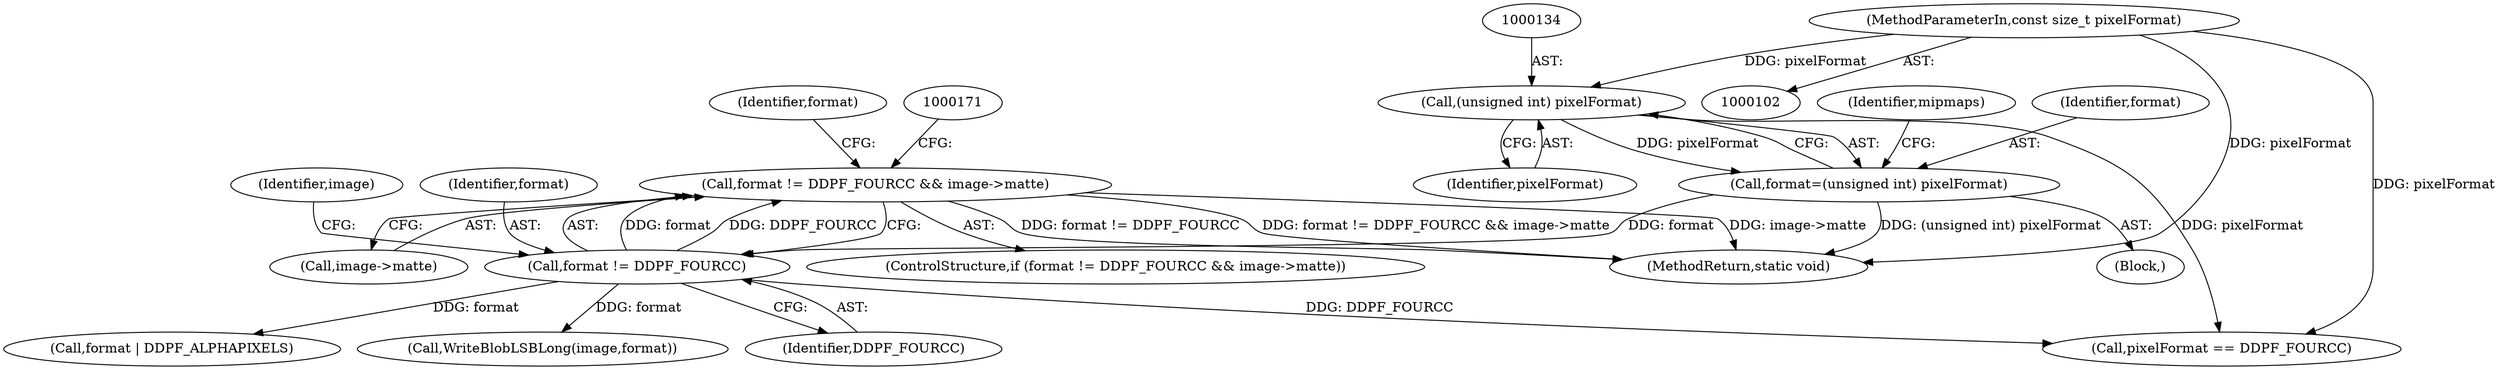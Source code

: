 digraph "0_ImageMagick_d7325bac173492b358417a0ad49fabad44447d52_9@pointer" {
"1000158" [label="(Call,format != DDPF_FOURCC && image->matte)"];
"1000159" [label="(Call,format != DDPF_FOURCC)"];
"1000131" [label="(Call,format=(unsigned int) pixelFormat)"];
"1000133" [label="(Call,(unsigned int) pixelFormat)"];
"1000104" [label="(MethodParameterIn,const size_t pixelFormat)"];
"1000166" [label="(Identifier,format)"];
"1000162" [label="(Call,image->matte)"];
"1000161" [label="(Identifier,DDPF_FOURCC)"];
"1000107" [label="(Block,)"];
"1000163" [label="(Identifier,image)"];
"1000158" [label="(Call,format != DDPF_FOURCC && image->matte)"];
"1000290" [label="(Call,pixelFormat == DDPF_FOURCC)"];
"1000160" [label="(Identifier,format)"];
"1000135" [label="(Identifier,pixelFormat)"];
"1000398" [label="(MethodReturn,static void)"];
"1000159" [label="(Call,format != DDPF_FOURCC)"];
"1000131" [label="(Call,format=(unsigned int) pixelFormat)"];
"1000132" [label="(Identifier,format)"];
"1000157" [label="(ControlStructure,if (format != DDPF_FOURCC && image->matte))"];
"1000133" [label="(Call,(unsigned int) pixelFormat)"];
"1000167" [label="(Call,format | DDPF_ALPHAPIXELS)"];
"1000104" [label="(MethodParameterIn,const size_t pixelFormat)"];
"1000286" [label="(Call,WriteBlobLSBLong(image,format))"];
"1000138" [label="(Identifier,mipmaps)"];
"1000158" -> "1000157"  [label="AST: "];
"1000158" -> "1000159"  [label="CFG: "];
"1000158" -> "1000162"  [label="CFG: "];
"1000159" -> "1000158"  [label="AST: "];
"1000162" -> "1000158"  [label="AST: "];
"1000166" -> "1000158"  [label="CFG: "];
"1000171" -> "1000158"  [label="CFG: "];
"1000158" -> "1000398"  [label="DDG: format != DDPF_FOURCC"];
"1000158" -> "1000398"  [label="DDG: format != DDPF_FOURCC && image->matte"];
"1000158" -> "1000398"  [label="DDG: image->matte"];
"1000159" -> "1000158"  [label="DDG: format"];
"1000159" -> "1000158"  [label="DDG: DDPF_FOURCC"];
"1000159" -> "1000161"  [label="CFG: "];
"1000160" -> "1000159"  [label="AST: "];
"1000161" -> "1000159"  [label="AST: "];
"1000163" -> "1000159"  [label="CFG: "];
"1000131" -> "1000159"  [label="DDG: format"];
"1000159" -> "1000167"  [label="DDG: format"];
"1000159" -> "1000286"  [label="DDG: format"];
"1000159" -> "1000290"  [label="DDG: DDPF_FOURCC"];
"1000131" -> "1000107"  [label="AST: "];
"1000131" -> "1000133"  [label="CFG: "];
"1000132" -> "1000131"  [label="AST: "];
"1000133" -> "1000131"  [label="AST: "];
"1000138" -> "1000131"  [label="CFG: "];
"1000131" -> "1000398"  [label="DDG: (unsigned int) pixelFormat"];
"1000133" -> "1000131"  [label="DDG: pixelFormat"];
"1000133" -> "1000135"  [label="CFG: "];
"1000134" -> "1000133"  [label="AST: "];
"1000135" -> "1000133"  [label="AST: "];
"1000104" -> "1000133"  [label="DDG: pixelFormat"];
"1000133" -> "1000290"  [label="DDG: pixelFormat"];
"1000104" -> "1000102"  [label="AST: "];
"1000104" -> "1000398"  [label="DDG: pixelFormat"];
"1000104" -> "1000290"  [label="DDG: pixelFormat"];
}
